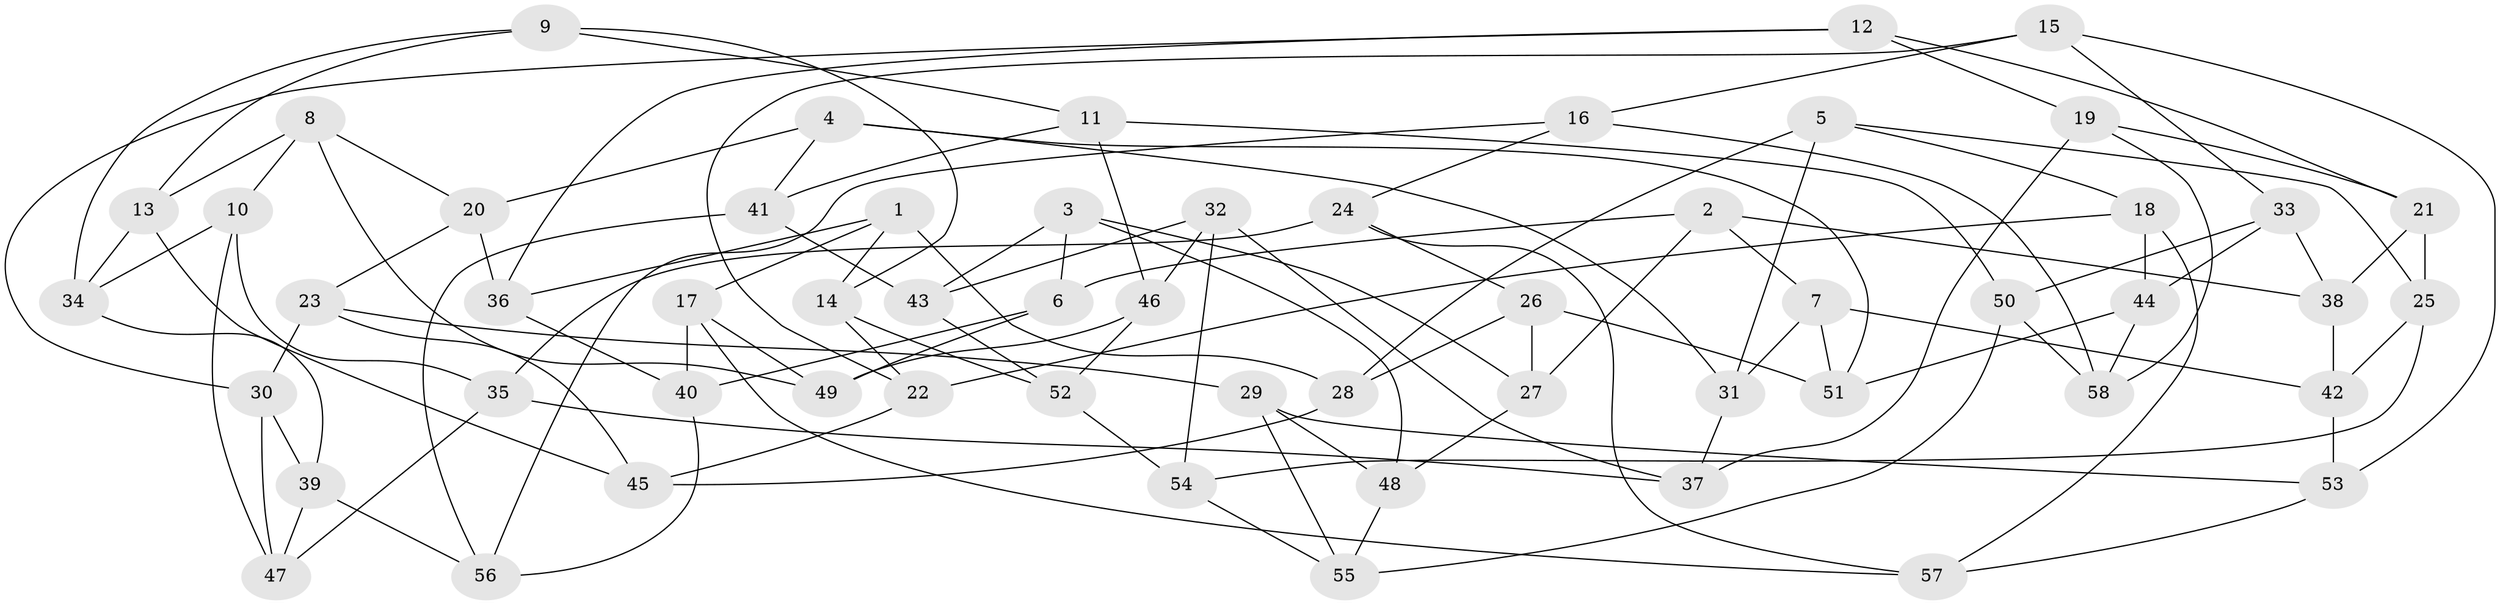 // coarse degree distribution, {4: 0.2727272727272727, 6: 0.5454545454545454, 5: 0.18181818181818182}
// Generated by graph-tools (version 1.1) at 2025/42/03/06/25 10:42:16]
// undirected, 58 vertices, 116 edges
graph export_dot {
graph [start="1"]
  node [color=gray90,style=filled];
  1;
  2;
  3;
  4;
  5;
  6;
  7;
  8;
  9;
  10;
  11;
  12;
  13;
  14;
  15;
  16;
  17;
  18;
  19;
  20;
  21;
  22;
  23;
  24;
  25;
  26;
  27;
  28;
  29;
  30;
  31;
  32;
  33;
  34;
  35;
  36;
  37;
  38;
  39;
  40;
  41;
  42;
  43;
  44;
  45;
  46;
  47;
  48;
  49;
  50;
  51;
  52;
  53;
  54;
  55;
  56;
  57;
  58;
  1 -- 36;
  1 -- 14;
  1 -- 28;
  1 -- 17;
  2 -- 7;
  2 -- 38;
  2 -- 27;
  2 -- 6;
  3 -- 48;
  3 -- 43;
  3 -- 27;
  3 -- 6;
  4 -- 31;
  4 -- 20;
  4 -- 51;
  4 -- 41;
  5 -- 25;
  5 -- 18;
  5 -- 28;
  5 -- 31;
  6 -- 49;
  6 -- 40;
  7 -- 42;
  7 -- 51;
  7 -- 31;
  8 -- 49;
  8 -- 13;
  8 -- 10;
  8 -- 20;
  9 -- 34;
  9 -- 13;
  9 -- 11;
  9 -- 14;
  10 -- 35;
  10 -- 47;
  10 -- 34;
  11 -- 41;
  11 -- 46;
  11 -- 50;
  12 -- 36;
  12 -- 30;
  12 -- 19;
  12 -- 21;
  13 -- 34;
  13 -- 45;
  14 -- 52;
  14 -- 22;
  15 -- 22;
  15 -- 53;
  15 -- 33;
  15 -- 16;
  16 -- 56;
  16 -- 24;
  16 -- 58;
  17 -- 49;
  17 -- 57;
  17 -- 40;
  18 -- 44;
  18 -- 57;
  18 -- 22;
  19 -- 58;
  19 -- 21;
  19 -- 37;
  20 -- 36;
  20 -- 23;
  21 -- 38;
  21 -- 25;
  22 -- 45;
  23 -- 29;
  23 -- 30;
  23 -- 45;
  24 -- 26;
  24 -- 57;
  24 -- 35;
  25 -- 42;
  25 -- 54;
  26 -- 28;
  26 -- 51;
  26 -- 27;
  27 -- 48;
  28 -- 45;
  29 -- 53;
  29 -- 55;
  29 -- 48;
  30 -- 47;
  30 -- 39;
  31 -- 37;
  32 -- 54;
  32 -- 43;
  32 -- 46;
  32 -- 37;
  33 -- 50;
  33 -- 38;
  33 -- 44;
  34 -- 39;
  35 -- 37;
  35 -- 47;
  36 -- 40;
  38 -- 42;
  39 -- 47;
  39 -- 56;
  40 -- 56;
  41 -- 43;
  41 -- 56;
  42 -- 53;
  43 -- 52;
  44 -- 51;
  44 -- 58;
  46 -- 49;
  46 -- 52;
  48 -- 55;
  50 -- 58;
  50 -- 55;
  52 -- 54;
  53 -- 57;
  54 -- 55;
}
